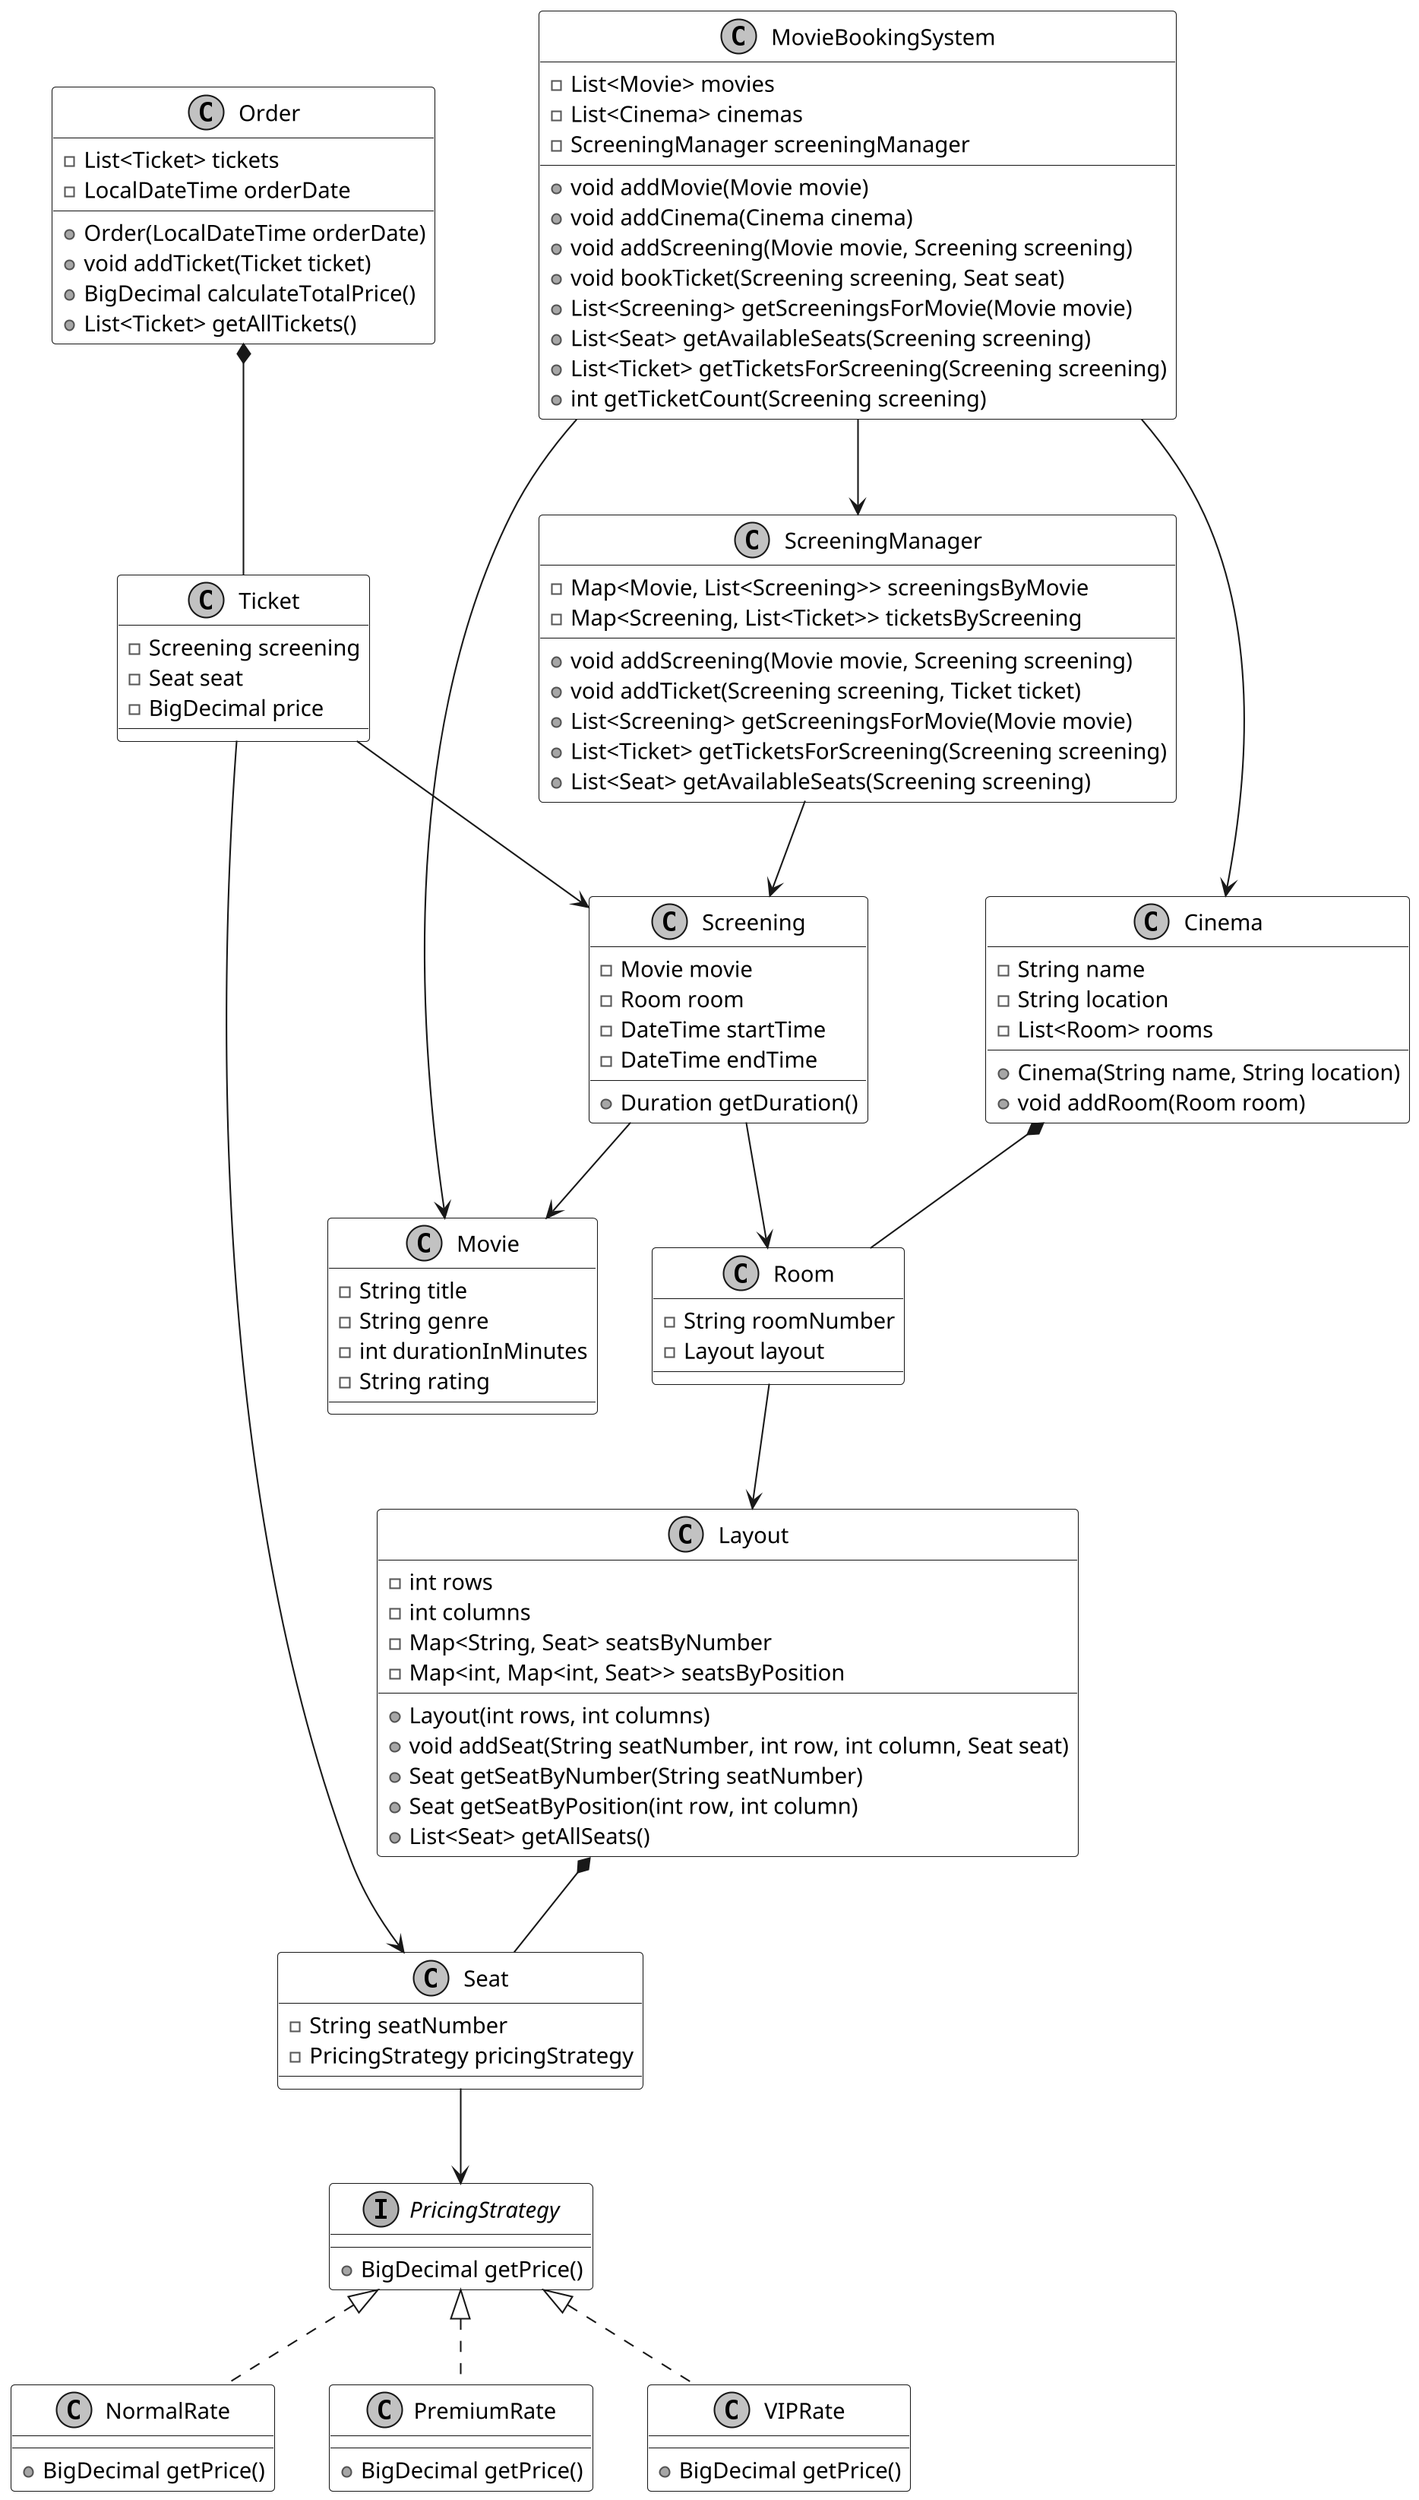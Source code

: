 @startuml
skinparam monochrome true
skinparam backgroundColor #FFFFFF
skinparam classBackgroundColor #FFFFFF
skinparam dpi 200


class Movie {
    - String title
    - String genre
    - int durationInMinutes
    - String rating
}

class Cinema {
    - String name
    - String location
    - List<Room> rooms

    + Cinema(String name, String location)
    + void addRoom(Room room)
}

class Room {
    - String roomNumber
    - Layout layout
}

class Layout {
    - int rows
    - int columns
    - Map<String, Seat> seatsByNumber
    - Map<int, Map<int, Seat>> seatsByPosition
    
    + Layout(int rows, int columns)
    + void addSeat(String seatNumber, int row, int column, Seat seat)
    + Seat getSeatByNumber(String seatNumber)
    + Seat getSeatByPosition(int row, int column)
    + List<Seat> getAllSeats()
}

interface PricingStrategy {
    + BigDecimal getPrice()
}

class NormalRate implements PricingStrategy {
    + BigDecimal getPrice()
}

class PremiumRate implements PricingStrategy {
    + BigDecimal getPrice()
}

class VIPRate implements PricingStrategy {
    + BigDecimal getPrice()
}

class Seat {
    - String seatNumber
    - PricingStrategy pricingStrategy
}



class Screening {
    - Movie movie
    - Room room
    - DateTime startTime
    - DateTime endTime
    + Duration getDuration()
}

class Ticket {
    - Screening screening
    - Seat seat
    - BigDecimal price
}

class Order {
    - List<Ticket> tickets
    - LocalDateTime orderDate
    + Order(LocalDateTime orderDate)
    + void addTicket(Ticket ticket)
    + BigDecimal calculateTotalPrice()
    + List<Ticket> getAllTickets()
}

class ScreeningManager {
    - Map<Movie, List<Screening>> screeningsByMovie
    - Map<Screening, List<Ticket>> ticketsByScreening
    + void addScreening(Movie movie, Screening screening)
    + void addTicket(Screening screening, Ticket ticket)
    + List<Screening> getScreeningsForMovie(Movie movie)
    + List<Ticket> getTicketsForScreening(Screening screening)
    + List<Seat> getAvailableSeats(Screening screening)
}

class MovieBookingSystem {
    - List<Movie> movies
    - List<Cinema> cinemas
    - ScreeningManager screeningManager

    + void addMovie(Movie movie)
    + void addCinema(Cinema cinema)
    + void addScreening(Movie movie, Screening screening)
    + void bookTicket(Screening screening, Seat seat)
    + List<Screening> getScreeningsForMovie(Movie movie)
    + List<Seat> getAvailableSeats(Screening screening)
    + List<Ticket> getTicketsForScreening(Screening screening)
    + int getTicketCount(Screening screening)
}

Cinema *-- Room
Room --> Layout
Layout *-- Seat
Seat --> PricingStrategy
Screening --> Movie
Screening --> Room
Ticket --> Screening
Ticket --> Seat
Order *-- Ticket
ScreeningManager --> Screening
MovieBookingSystem --> ScreeningManager
MovieBookingSystem --> Cinema
MovieBookingSystem --> Movie
